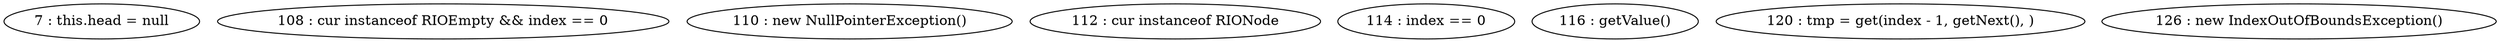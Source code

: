 digraph G {
"7 : this.head = null"
"108 : cur instanceof RIOEmpty && index == 0"
"110 : new NullPointerException()"
"112 : cur instanceof RIONode"
"114 : index == 0"
"116 : getValue()"
"120 : tmp = get(index - 1, getNext(), )"
"126 : new IndexOutOfBoundsException()"
}